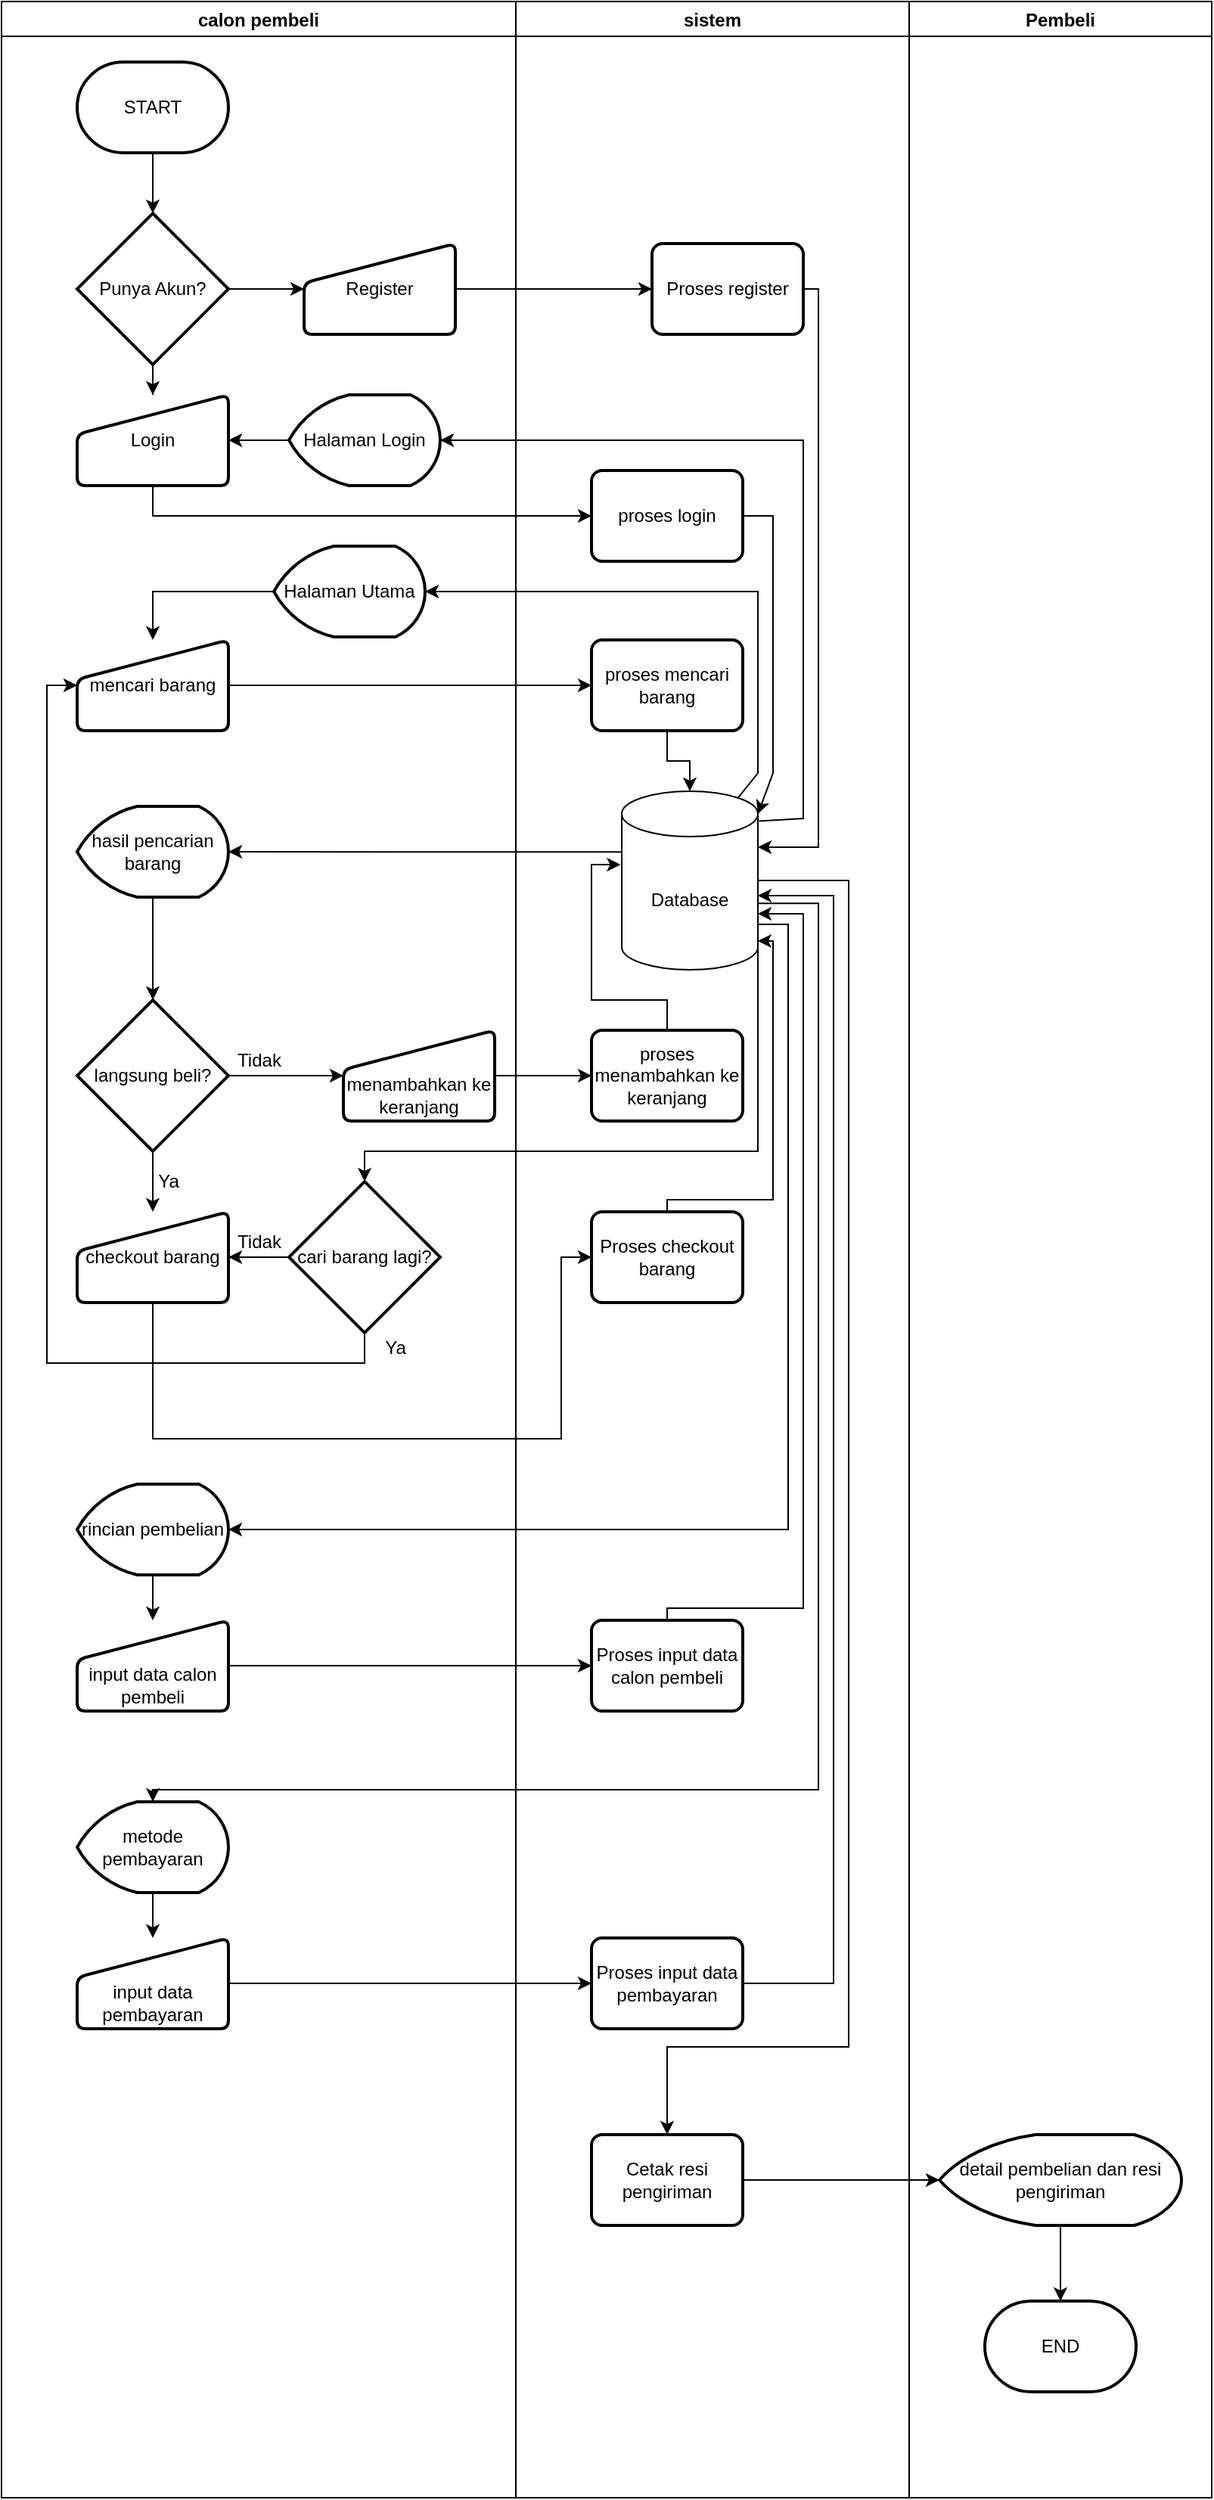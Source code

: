 <mxfile version="16.4.2" type="github" pages="4">
  <diagram id="jvKPNjdnnmKybwGssosP" name="Page-1">
    <mxGraphModel dx="962" dy="835" grid="1" gridSize="10" guides="1" tooltips="1" connect="1" arrows="1" fold="1" page="1" pageScale="1" pageWidth="827" pageHeight="1169" math="0" shadow="0">
      <root>
        <mxCell id="0" />
        <mxCell id="1" parent="0" />
        <mxCell id="XrI-w4eT_huVJNDsQDX--10" style="edgeStyle=orthogonalEdgeStyle;rounded=0;orthogonalLoop=1;jettySize=auto;html=1;entryX=0.5;entryY=0;entryDx=0;entryDy=0;entryPerimeter=0;" parent="1" source="E5_BOvUNd26cAFJuRAle-1" target="XrI-w4eT_huVJNDsQDX--3" edge="1">
          <mxGeometry relative="1" as="geometry" />
        </mxCell>
        <mxCell id="E5_BOvUNd26cAFJuRAle-1" value="START" style="strokeWidth=2;html=1;shape=mxgraph.flowchart.terminator;whiteSpace=wrap;" parent="1" vertex="1">
          <mxGeometry x="60" y="70" width="100" height="60" as="geometry" />
        </mxCell>
        <mxCell id="XrI-w4eT_huVJNDsQDX--5" style="edgeStyle=orthogonalEdgeStyle;rounded=0;orthogonalLoop=1;jettySize=auto;html=1;" parent="1" source="XrI-w4eT_huVJNDsQDX--3" target="XrI-w4eT_huVJNDsQDX--4" edge="1">
          <mxGeometry relative="1" as="geometry" />
        </mxCell>
        <mxCell id="XrI-w4eT_huVJNDsQDX--8" style="edgeStyle=orthogonalEdgeStyle;rounded=0;orthogonalLoop=1;jettySize=auto;html=1;entryX=0.5;entryY=0;entryDx=0;entryDy=0;" parent="1" source="XrI-w4eT_huVJNDsQDX--3" target="XrI-w4eT_huVJNDsQDX--1" edge="1">
          <mxGeometry relative="1" as="geometry" />
        </mxCell>
        <mxCell id="XrI-w4eT_huVJNDsQDX--3" value="Punya Akun?" style="strokeWidth=2;html=1;shape=mxgraph.flowchart.decision;whiteSpace=wrap;" parent="1" vertex="1">
          <mxGeometry x="60" y="170" width="100" height="100" as="geometry" />
        </mxCell>
        <mxCell id="BhUuD0YtI2EGLgwca7hd-4" style="edgeStyle=orthogonalEdgeStyle;rounded=0;orthogonalLoop=1;jettySize=auto;html=1;" edge="1" parent="1" source="XrI-w4eT_huVJNDsQDX--11" target="BhUuD0YtI2EGLgwca7hd-3">
          <mxGeometry relative="1" as="geometry" />
        </mxCell>
        <mxCell id="XrI-w4eT_huVJNDsQDX--11" value="mencari barang" style="html=1;strokeWidth=2;shape=manualInput;whiteSpace=wrap;rounded=1;size=26;arcSize=11;verticalAlign=middle;" parent="1" vertex="1">
          <mxGeometry x="60" y="452" width="100" height="60" as="geometry" />
        </mxCell>
        <mxCell id="BhUuD0YtI2EGLgwca7hd-11" value="sistem" style="swimlane;" vertex="1" parent="1">
          <mxGeometry x="350" y="30" width="260" height="1650" as="geometry" />
        </mxCell>
        <mxCell id="BhUuD0YtI2EGLgwca7hd-18" style="edgeStyle=orthogonalEdgeStyle;rounded=0;orthogonalLoop=1;jettySize=auto;html=1;" edge="1" parent="BhUuD0YtI2EGLgwca7hd-11" source="BhUuD0YtI2EGLgwca7hd-3" target="BhUuD0YtI2EGLgwca7hd-17">
          <mxGeometry relative="1" as="geometry" />
        </mxCell>
        <mxCell id="BhUuD0YtI2EGLgwca7hd-3" value="proses mencari barang" style="rounded=1;whiteSpace=wrap;html=1;absoluteArcSize=1;arcSize=14;strokeWidth=2;" vertex="1" parent="BhUuD0YtI2EGLgwca7hd-11">
          <mxGeometry x="50" y="422" width="100" height="60" as="geometry" />
        </mxCell>
        <mxCell id="BhUuD0YtI2EGLgwca7hd-55" style="edgeStyle=orthogonalEdgeStyle;rounded=0;orthogonalLoop=1;jettySize=auto;html=1;exitX=1;exitY=0.5;exitDx=0;exitDy=0;exitPerimeter=0;entryX=0.5;entryY=0;entryDx=0;entryDy=0;" edge="1" parent="BhUuD0YtI2EGLgwca7hd-11" source="BhUuD0YtI2EGLgwca7hd-17" target="BhUuD0YtI2EGLgwca7hd-54">
          <mxGeometry relative="1" as="geometry">
            <Array as="points">
              <mxPoint x="220" y="581" />
              <mxPoint x="220" y="1352" />
              <mxPoint x="100" y="1352" />
            </Array>
          </mxGeometry>
        </mxCell>
        <mxCell id="BhUuD0YtI2EGLgwca7hd-17" value="Database" style="shape=cylinder3;whiteSpace=wrap;html=1;boundedLbl=1;backgroundOutline=1;size=15;" vertex="1" parent="BhUuD0YtI2EGLgwca7hd-11">
          <mxGeometry x="70" y="522" width="90" height="118" as="geometry" />
        </mxCell>
        <mxCell id="BhUuD0YtI2EGLgwca7hd-23" style="edgeStyle=orthogonalEdgeStyle;rounded=0;orthogonalLoop=1;jettySize=auto;html=1;entryX=-0.009;entryY=0.411;entryDx=0;entryDy=0;entryPerimeter=0;" edge="1" parent="BhUuD0YtI2EGLgwca7hd-11" source="BhUuD0YtI2EGLgwca7hd-21" target="BhUuD0YtI2EGLgwca7hd-17">
          <mxGeometry relative="1" as="geometry" />
        </mxCell>
        <mxCell id="BhUuD0YtI2EGLgwca7hd-21" value="proses menambahkan ke keranjang" style="rounded=1;whiteSpace=wrap;html=1;absoluteArcSize=1;arcSize=14;strokeWidth=2;" vertex="1" parent="BhUuD0YtI2EGLgwca7hd-11">
          <mxGeometry x="50" y="680" width="100" height="60" as="geometry" />
        </mxCell>
        <mxCell id="BhUuD0YtI2EGLgwca7hd-37" style="edgeStyle=orthogonalEdgeStyle;rounded=0;orthogonalLoop=1;jettySize=auto;html=1;entryX=0.999;entryY=0.837;entryDx=0;entryDy=0;entryPerimeter=0;" edge="1" parent="BhUuD0YtI2EGLgwca7hd-11" source="BhUuD0YtI2EGLgwca7hd-34" target="BhUuD0YtI2EGLgwca7hd-17">
          <mxGeometry relative="1" as="geometry">
            <Array as="points">
              <mxPoint x="100" y="792" />
              <mxPoint x="170" y="792" />
              <mxPoint x="170" y="621" />
              <mxPoint x="160" y="621" />
            </Array>
          </mxGeometry>
        </mxCell>
        <mxCell id="BhUuD0YtI2EGLgwca7hd-34" value="Proses checkout barang" style="rounded=1;whiteSpace=wrap;html=1;absoluteArcSize=1;arcSize=14;strokeWidth=2;" vertex="1" parent="BhUuD0YtI2EGLgwca7hd-11">
          <mxGeometry x="50" y="800" width="100" height="60" as="geometry" />
        </mxCell>
        <mxCell id="BhUuD0YtI2EGLgwca7hd-44" style="edgeStyle=orthogonalEdgeStyle;rounded=0;orthogonalLoop=1;jettySize=auto;html=1;entryX=1;entryY=0;entryDx=0;entryDy=81;entryPerimeter=0;" edge="1" parent="BhUuD0YtI2EGLgwca7hd-11" source="BhUuD0YtI2EGLgwca7hd-42" target="BhUuD0YtI2EGLgwca7hd-17">
          <mxGeometry relative="1" as="geometry">
            <mxPoint x="129" y="562" as="targetPoint" />
            <Array as="points">
              <mxPoint x="100" y="1062" />
              <mxPoint x="190" y="1062" />
              <mxPoint x="190" y="603" />
            </Array>
          </mxGeometry>
        </mxCell>
        <mxCell id="BhUuD0YtI2EGLgwca7hd-42" value="Proses input data calon pembeli" style="rounded=1;whiteSpace=wrap;html=1;absoluteArcSize=1;arcSize=14;strokeWidth=2;" vertex="1" parent="BhUuD0YtI2EGLgwca7hd-11">
          <mxGeometry x="50" y="1070" width="100" height="60" as="geometry" />
        </mxCell>
        <mxCell id="BhUuD0YtI2EGLgwca7hd-50" value="Proses input data pembayaran" style="rounded=1;whiteSpace=wrap;html=1;absoluteArcSize=1;arcSize=14;strokeWidth=2;" vertex="1" parent="BhUuD0YtI2EGLgwca7hd-11">
          <mxGeometry x="50" y="1280" width="100" height="60" as="geometry" />
        </mxCell>
        <mxCell id="BhUuD0YtI2EGLgwca7hd-49" style="edgeStyle=orthogonalEdgeStyle;rounded=0;orthogonalLoop=1;jettySize=auto;html=1;entryX=0.999;entryY=0.586;entryDx=0;entryDy=0;entryPerimeter=0;exitX=1;exitY=0.5;exitDx=0;exitDy=0;" edge="1" parent="BhUuD0YtI2EGLgwca7hd-11" source="BhUuD0YtI2EGLgwca7hd-50" target="BhUuD0YtI2EGLgwca7hd-17">
          <mxGeometry relative="1" as="geometry">
            <mxPoint x="170" y="1282" as="sourcePoint" />
            <Array as="points">
              <mxPoint x="210" y="1310" />
              <mxPoint x="210" y="591" />
              <mxPoint x="160" y="591" />
            </Array>
          </mxGeometry>
        </mxCell>
        <mxCell id="BhUuD0YtI2EGLgwca7hd-54" value="Cetak resi pengiriman" style="rounded=1;whiteSpace=wrap;html=1;absoluteArcSize=1;arcSize=14;strokeWidth=2;" vertex="1" parent="BhUuD0YtI2EGLgwca7hd-11">
          <mxGeometry x="50" y="1410" width="100" height="60" as="geometry" />
        </mxCell>
        <mxCell id="i7LP0dslGp0sVzbHIQNl-8" style="edgeStyle=none;rounded=0;orthogonalLoop=1;jettySize=auto;html=1;entryX=1;entryY=0;entryDx=0;entryDy=37;entryPerimeter=0;fontSize=13;endArrow=classic;endFill=1;strokeWidth=1;" edge="1" parent="BhUuD0YtI2EGLgwca7hd-11" source="i7LP0dslGp0sVzbHIQNl-1" target="BhUuD0YtI2EGLgwca7hd-17">
          <mxGeometry relative="1" as="geometry">
            <Array as="points">
              <mxPoint x="200" y="190" />
              <mxPoint x="200" y="559" />
            </Array>
          </mxGeometry>
        </mxCell>
        <mxCell id="i7LP0dslGp0sVzbHIQNl-1" value="Proses register" style="rounded=1;whiteSpace=wrap;html=1;absoluteArcSize=1;arcSize=14;strokeWidth=2;" vertex="1" parent="BhUuD0YtI2EGLgwca7hd-11">
          <mxGeometry x="90" y="160" width="100" height="60" as="geometry" />
        </mxCell>
        <mxCell id="i7LP0dslGp0sVzbHIQNl-10" style="edgeStyle=none;rounded=0;orthogonalLoop=1;jettySize=auto;html=1;entryX=1;entryY=0;entryDx=0;entryDy=15;entryPerimeter=0;fontSize=13;endArrow=classic;endFill=1;strokeWidth=1;" edge="1" parent="BhUuD0YtI2EGLgwca7hd-11" source="i7LP0dslGp0sVzbHIQNl-3" target="BhUuD0YtI2EGLgwca7hd-17">
          <mxGeometry relative="1" as="geometry">
            <Array as="points">
              <mxPoint x="170" y="340" />
              <mxPoint x="170" y="510" />
            </Array>
          </mxGeometry>
        </mxCell>
        <mxCell id="i7LP0dslGp0sVzbHIQNl-3" value="proses login" style="rounded=1;whiteSpace=wrap;html=1;absoluteArcSize=1;arcSize=14;strokeWidth=2;" vertex="1" parent="BhUuD0YtI2EGLgwca7hd-11">
          <mxGeometry x="50" y="310" width="100" height="60" as="geometry" />
        </mxCell>
        <mxCell id="BhUuD0YtI2EGLgwca7hd-12" value="calon pembeli" style="swimlane;" vertex="1" parent="1">
          <mxGeometry x="10" y="30" width="340" height="1650" as="geometry" />
        </mxCell>
        <mxCell id="XrI-w4eT_huVJNDsQDX--1" value="&lt;div&gt;Login&lt;/div&gt;" style="html=1;strokeWidth=2;shape=manualInput;whiteSpace=wrap;rounded=1;size=26;arcSize=11;" parent="BhUuD0YtI2EGLgwca7hd-12" vertex="1">
          <mxGeometry x="50" y="260" width="100" height="60" as="geometry" />
        </mxCell>
        <mxCell id="XrI-w4eT_huVJNDsQDX--4" value="Register" style="html=1;strokeWidth=2;shape=manualInput;whiteSpace=wrap;rounded=1;size=26;arcSize=11;" parent="BhUuD0YtI2EGLgwca7hd-12" vertex="1">
          <mxGeometry x="200" y="160" width="100" height="60" as="geometry" />
        </mxCell>
        <mxCell id="BhUuD0YtI2EGLgwca7hd-1" value="hasil pencarian barang" style="strokeWidth=2;html=1;shape=mxgraph.flowchart.display;whiteSpace=wrap;" vertex="1" parent="BhUuD0YtI2EGLgwca7hd-12">
          <mxGeometry x="50" y="532" width="100" height="60" as="geometry" />
        </mxCell>
        <mxCell id="BhUuD0YtI2EGLgwca7hd-24" style="edgeStyle=orthogonalEdgeStyle;rounded=0;orthogonalLoop=1;jettySize=auto;html=1;" edge="1" parent="BhUuD0YtI2EGLgwca7hd-12" source="BhUuD0YtI2EGLgwca7hd-6" target="BhUuD0YtI2EGLgwca7hd-10">
          <mxGeometry relative="1" as="geometry" />
        </mxCell>
        <mxCell id="BhUuD0YtI2EGLgwca7hd-6" value="langsung beli?" style="strokeWidth=2;html=1;shape=mxgraph.flowchart.decision;whiteSpace=wrap;" vertex="1" parent="BhUuD0YtI2EGLgwca7hd-12">
          <mxGeometry x="50" y="660" width="100" height="100" as="geometry" />
        </mxCell>
        <mxCell id="BhUuD0YtI2EGLgwca7hd-9" style="edgeStyle=orthogonalEdgeStyle;rounded=0;orthogonalLoop=1;jettySize=auto;html=1;" edge="1" parent="BhUuD0YtI2EGLgwca7hd-12" source="BhUuD0YtI2EGLgwca7hd-1" target="BhUuD0YtI2EGLgwca7hd-6">
          <mxGeometry relative="1" as="geometry" />
        </mxCell>
        <mxCell id="BhUuD0YtI2EGLgwca7hd-7" value="menambahkan ke keranjang" style="html=1;strokeWidth=2;shape=manualInput;whiteSpace=wrap;rounded=1;size=26;arcSize=11;verticalAlign=bottom;" vertex="1" parent="BhUuD0YtI2EGLgwca7hd-12">
          <mxGeometry x="226" y="680" width="100" height="60" as="geometry" />
        </mxCell>
        <mxCell id="BhUuD0YtI2EGLgwca7hd-8" style="edgeStyle=orthogonalEdgeStyle;rounded=0;orthogonalLoop=1;jettySize=auto;html=1;" edge="1" parent="BhUuD0YtI2EGLgwca7hd-12" source="BhUuD0YtI2EGLgwca7hd-6" target="BhUuD0YtI2EGLgwca7hd-7">
          <mxGeometry relative="1" as="geometry" />
        </mxCell>
        <mxCell id="BhUuD0YtI2EGLgwca7hd-10" value="checkout barang" style="html=1;strokeWidth=2;shape=manualInput;whiteSpace=wrap;rounded=1;size=26;arcSize=11;verticalAlign=middle;" vertex="1" parent="BhUuD0YtI2EGLgwca7hd-12">
          <mxGeometry x="50" y="800" width="100" height="60" as="geometry" />
        </mxCell>
        <mxCell id="BhUuD0YtI2EGLgwca7hd-29" style="edgeStyle=orthogonalEdgeStyle;rounded=0;orthogonalLoop=1;jettySize=auto;html=1;" edge="1" parent="BhUuD0YtI2EGLgwca7hd-12" source="BhUuD0YtI2EGLgwca7hd-26" target="BhUuD0YtI2EGLgwca7hd-10">
          <mxGeometry relative="1" as="geometry" />
        </mxCell>
        <mxCell id="BhUuD0YtI2EGLgwca7hd-26" value="cari barang lagi?" style="strokeWidth=2;html=1;shape=mxgraph.flowchart.decision;whiteSpace=wrap;" vertex="1" parent="BhUuD0YtI2EGLgwca7hd-12">
          <mxGeometry x="190" y="780" width="100" height="100" as="geometry" />
        </mxCell>
        <mxCell id="BhUuD0YtI2EGLgwca7hd-31" value="Tidak" style="text;html=1;align=center;verticalAlign=middle;resizable=0;points=[];autosize=1;strokeColor=none;fillColor=none;" vertex="1" parent="BhUuD0YtI2EGLgwca7hd-12">
          <mxGeometry x="150" y="810" width="40" height="20" as="geometry" />
        </mxCell>
        <mxCell id="BhUuD0YtI2EGLgwca7hd-41" style="edgeStyle=orthogonalEdgeStyle;rounded=0;orthogonalLoop=1;jettySize=auto;html=1;" edge="1" parent="BhUuD0YtI2EGLgwca7hd-12" source="BhUuD0YtI2EGLgwca7hd-38" target="BhUuD0YtI2EGLgwca7hd-40">
          <mxGeometry relative="1" as="geometry" />
        </mxCell>
        <mxCell id="BhUuD0YtI2EGLgwca7hd-38" value="rincian pembelian" style="strokeWidth=2;html=1;shape=mxgraph.flowchart.display;whiteSpace=wrap;" vertex="1" parent="BhUuD0YtI2EGLgwca7hd-12">
          <mxGeometry x="50" y="980" width="100" height="60" as="geometry" />
        </mxCell>
        <mxCell id="BhUuD0YtI2EGLgwca7hd-40" value="input data calon pembeli" style="html=1;strokeWidth=2;shape=manualInput;whiteSpace=wrap;rounded=1;size=26;arcSize=11;verticalAlign=bottom;" vertex="1" parent="BhUuD0YtI2EGLgwca7hd-12">
          <mxGeometry x="50" y="1070" width="100" height="60" as="geometry" />
        </mxCell>
        <mxCell id="BhUuD0YtI2EGLgwca7hd-48" style="edgeStyle=orthogonalEdgeStyle;rounded=0;orthogonalLoop=1;jettySize=auto;html=1;" edge="1" parent="BhUuD0YtI2EGLgwca7hd-12" source="BhUuD0YtI2EGLgwca7hd-45" target="BhUuD0YtI2EGLgwca7hd-47">
          <mxGeometry relative="1" as="geometry" />
        </mxCell>
        <mxCell id="BhUuD0YtI2EGLgwca7hd-45" value="metode pembayaran" style="strokeWidth=2;html=1;shape=mxgraph.flowchart.display;whiteSpace=wrap;" vertex="1" parent="BhUuD0YtI2EGLgwca7hd-12">
          <mxGeometry x="50" y="1190" width="100" height="60" as="geometry" />
        </mxCell>
        <mxCell id="BhUuD0YtI2EGLgwca7hd-47" value="input data pembayaran" style="html=1;strokeWidth=2;shape=manualInput;whiteSpace=wrap;rounded=1;size=26;arcSize=11;verticalAlign=bottom;" vertex="1" parent="BhUuD0YtI2EGLgwca7hd-12">
          <mxGeometry x="50" y="1280" width="100" height="60" as="geometry" />
        </mxCell>
        <mxCell id="BhUuD0YtI2EGLgwca7hd-61" value="Tidak" style="text;html=1;align=center;verticalAlign=middle;resizable=0;points=[];autosize=1;strokeColor=none;fillColor=none;" vertex="1" parent="BhUuD0YtI2EGLgwca7hd-12">
          <mxGeometry x="150" y="690" width="40" height="20" as="geometry" />
        </mxCell>
        <mxCell id="i7LP0dslGp0sVzbHIQNl-6" style="edgeStyle=none;rounded=0;orthogonalLoop=1;jettySize=auto;html=1;entryX=1;entryY=0.5;entryDx=0;entryDy=0;fontSize=13;endArrow=classic;endFill=1;strokeWidth=1;exitX=0;exitY=0.5;exitDx=0;exitDy=0;exitPerimeter=0;" edge="1" parent="BhUuD0YtI2EGLgwca7hd-12" source="i7LP0dslGp0sVzbHIQNl-5" target="XrI-w4eT_huVJNDsQDX--1">
          <mxGeometry relative="1" as="geometry" />
        </mxCell>
        <mxCell id="i7LP0dslGp0sVzbHIQNl-5" value="Halaman Login" style="strokeWidth=2;html=1;shape=mxgraph.flowchart.display;whiteSpace=wrap;" vertex="1" parent="BhUuD0YtI2EGLgwca7hd-12">
          <mxGeometry x="190" y="260" width="100" height="60" as="geometry" />
        </mxCell>
        <mxCell id="i7LP0dslGp0sVzbHIQNl-9" value="Halaman Utama" style="strokeWidth=2;html=1;shape=mxgraph.flowchart.display;whiteSpace=wrap;" vertex="1" parent="BhUuD0YtI2EGLgwca7hd-12">
          <mxGeometry x="180" y="360" width="100" height="60" as="geometry" />
        </mxCell>
        <mxCell id="BhUuD0YtI2EGLgwca7hd-13" value="Pembeli" style="swimlane;" vertex="1" parent="1">
          <mxGeometry x="610" y="30" width="200" height="1650" as="geometry" />
        </mxCell>
        <mxCell id="BhUuD0YtI2EGLgwca7hd-58" style="edgeStyle=orthogonalEdgeStyle;rounded=0;orthogonalLoop=1;jettySize=auto;html=1;" edge="1" parent="BhUuD0YtI2EGLgwca7hd-13" source="BhUuD0YtI2EGLgwca7hd-56" target="BhUuD0YtI2EGLgwca7hd-57">
          <mxGeometry relative="1" as="geometry" />
        </mxCell>
        <mxCell id="BhUuD0YtI2EGLgwca7hd-56" value="detail pembelian dan resi pengiriman" style="strokeWidth=2;html=1;shape=mxgraph.flowchart.display;whiteSpace=wrap;" vertex="1" parent="BhUuD0YtI2EGLgwca7hd-13">
          <mxGeometry x="20" y="1410" width="160" height="60" as="geometry" />
        </mxCell>
        <mxCell id="BhUuD0YtI2EGLgwca7hd-57" value="END" style="strokeWidth=2;html=1;shape=mxgraph.flowchart.terminator;whiteSpace=wrap;" vertex="1" parent="BhUuD0YtI2EGLgwca7hd-13">
          <mxGeometry x="50" y="1520" width="100" height="60" as="geometry" />
        </mxCell>
        <mxCell id="BhUuD0YtI2EGLgwca7hd-19" style="edgeStyle=orthogonalEdgeStyle;rounded=0;orthogonalLoop=1;jettySize=auto;html=1;exitX=0.003;exitY=0.34;exitDx=0;exitDy=0;exitPerimeter=0;" edge="1" parent="1" source="BhUuD0YtI2EGLgwca7hd-17" target="BhUuD0YtI2EGLgwca7hd-1">
          <mxGeometry relative="1" as="geometry">
            <Array as="points" />
          </mxGeometry>
        </mxCell>
        <mxCell id="BhUuD0YtI2EGLgwca7hd-22" style="edgeStyle=orthogonalEdgeStyle;rounded=0;orthogonalLoop=1;jettySize=auto;html=1;" edge="1" parent="1" source="BhUuD0YtI2EGLgwca7hd-7" target="BhUuD0YtI2EGLgwca7hd-21">
          <mxGeometry relative="1" as="geometry" />
        </mxCell>
        <mxCell id="BhUuD0YtI2EGLgwca7hd-25" style="edgeStyle=orthogonalEdgeStyle;rounded=0;orthogonalLoop=1;jettySize=auto;html=1;entryX=0.5;entryY=0;entryDx=0;entryDy=0;entryPerimeter=0;" edge="1" parent="1" target="BhUuD0YtI2EGLgwca7hd-26">
          <mxGeometry relative="1" as="geometry">
            <mxPoint x="510" y="650" as="sourcePoint" />
            <mxPoint x="300" y="822" as="targetPoint" />
            <Array as="points">
              <mxPoint x="510" y="790" />
              <mxPoint x="250" y="790" />
            </Array>
          </mxGeometry>
        </mxCell>
        <mxCell id="BhUuD0YtI2EGLgwca7hd-27" style="edgeStyle=orthogonalEdgeStyle;rounded=0;orthogonalLoop=1;jettySize=auto;html=1;entryX=0;entryY=0.5;entryDx=0;entryDy=0;" edge="1" parent="1" source="BhUuD0YtI2EGLgwca7hd-26" target="XrI-w4eT_huVJNDsQDX--11">
          <mxGeometry relative="1" as="geometry">
            <mxPoint x="90" y="242.0" as="targetPoint" />
            <Array as="points">
              <mxPoint x="250" y="930" />
              <mxPoint x="40" y="930" />
              <mxPoint x="40" y="482" />
            </Array>
          </mxGeometry>
        </mxCell>
        <mxCell id="BhUuD0YtI2EGLgwca7hd-30" value="Ya" style="text;html=1;align=center;verticalAlign=middle;resizable=0;points=[];autosize=1;strokeColor=none;fillColor=none;" vertex="1" parent="1">
          <mxGeometry x="255" y="910" width="30" height="20" as="geometry" />
        </mxCell>
        <mxCell id="BhUuD0YtI2EGLgwca7hd-33" style="edgeStyle=orthogonalEdgeStyle;rounded=0;orthogonalLoop=1;jettySize=auto;html=1;entryX=0;entryY=0.5;entryDx=0;entryDy=0;" edge="1" parent="1" source="BhUuD0YtI2EGLgwca7hd-10" target="BhUuD0YtI2EGLgwca7hd-34">
          <mxGeometry relative="1" as="geometry">
            <mxPoint x="110" y="1020" as="targetPoint" />
            <Array as="points">
              <mxPoint x="110" y="980" />
              <mxPoint x="380" y="980" />
              <mxPoint x="380" y="860" />
            </Array>
          </mxGeometry>
        </mxCell>
        <mxCell id="BhUuD0YtI2EGLgwca7hd-39" style="edgeStyle=orthogonalEdgeStyle;rounded=0;orthogonalLoop=1;jettySize=auto;html=1;entryX=1;entryY=0.5;entryDx=0;entryDy=0;entryPerimeter=0;" edge="1" parent="1" target="BhUuD0YtI2EGLgwca7hd-38">
          <mxGeometry relative="1" as="geometry">
            <mxPoint x="510" y="640" as="sourcePoint" />
            <Array as="points">
              <mxPoint x="530" y="640" />
              <mxPoint x="530" y="1040" />
            </Array>
          </mxGeometry>
        </mxCell>
        <mxCell id="BhUuD0YtI2EGLgwca7hd-43" style="edgeStyle=orthogonalEdgeStyle;rounded=0;orthogonalLoop=1;jettySize=auto;html=1;" edge="1" parent="1" source="BhUuD0YtI2EGLgwca7hd-40" target="BhUuD0YtI2EGLgwca7hd-42">
          <mxGeometry relative="1" as="geometry" />
        </mxCell>
        <mxCell id="BhUuD0YtI2EGLgwca7hd-46" style="edgeStyle=orthogonalEdgeStyle;rounded=0;orthogonalLoop=1;jettySize=auto;html=1;exitX=0.999;exitY=0.628;exitDx=0;exitDy=0;exitPerimeter=0;" edge="1" parent="1" source="BhUuD0YtI2EGLgwca7hd-17" target="BhUuD0YtI2EGLgwca7hd-45">
          <mxGeometry relative="1" as="geometry">
            <Array as="points">
              <mxPoint x="550" y="626" />
              <mxPoint x="550" y="1212" />
              <mxPoint x="110" y="1212" />
            </Array>
          </mxGeometry>
        </mxCell>
        <mxCell id="BhUuD0YtI2EGLgwca7hd-52" style="edgeStyle=orthogonalEdgeStyle;rounded=0;orthogonalLoop=1;jettySize=auto;html=1;" edge="1" parent="1" source="BhUuD0YtI2EGLgwca7hd-47" target="BhUuD0YtI2EGLgwca7hd-50">
          <mxGeometry relative="1" as="geometry" />
        </mxCell>
        <mxCell id="BhUuD0YtI2EGLgwca7hd-59" style="edgeStyle=orthogonalEdgeStyle;rounded=0;orthogonalLoop=1;jettySize=auto;html=1;" edge="1" parent="1" source="BhUuD0YtI2EGLgwca7hd-54" target="BhUuD0YtI2EGLgwca7hd-56">
          <mxGeometry relative="1" as="geometry" />
        </mxCell>
        <mxCell id="BhUuD0YtI2EGLgwca7hd-60" value="Ya" style="text;html=1;align=center;verticalAlign=middle;resizable=0;points=[];autosize=1;strokeColor=none;fillColor=none;" vertex="1" parent="1">
          <mxGeometry x="105" y="800" width="30" height="20" as="geometry" />
        </mxCell>
        <mxCell id="i7LP0dslGp0sVzbHIQNl-2" style="edgeStyle=none;rounded=0;orthogonalLoop=1;jettySize=auto;html=1;fontSize=13;endArrow=classic;endFill=1;strokeWidth=1;" edge="1" parent="1" source="XrI-w4eT_huVJNDsQDX--4" target="i7LP0dslGp0sVzbHIQNl-1">
          <mxGeometry relative="1" as="geometry" />
        </mxCell>
        <mxCell id="i7LP0dslGp0sVzbHIQNl-4" style="edgeStyle=none;rounded=0;orthogonalLoop=1;jettySize=auto;html=1;entryX=0;entryY=0.5;entryDx=0;entryDy=0;fontSize=13;endArrow=classic;endFill=1;strokeWidth=1;" edge="1" parent="1" source="XrI-w4eT_huVJNDsQDX--1" target="i7LP0dslGp0sVzbHIQNl-3">
          <mxGeometry relative="1" as="geometry">
            <Array as="points">
              <mxPoint x="110" y="370" />
              <mxPoint x="330" y="370" />
            </Array>
          </mxGeometry>
        </mxCell>
        <mxCell id="i7LP0dslGp0sVzbHIQNl-7" style="edgeStyle=none;rounded=0;orthogonalLoop=1;jettySize=auto;html=1;entryX=1;entryY=0.5;entryDx=0;entryDy=0;entryPerimeter=0;fontSize=13;endArrow=classic;endFill=1;strokeWidth=1;exitX=1.008;exitY=0.167;exitDx=0;exitDy=0;exitPerimeter=0;" edge="1" parent="1" source="BhUuD0YtI2EGLgwca7hd-17" target="i7LP0dslGp0sVzbHIQNl-5">
          <mxGeometry relative="1" as="geometry">
            <Array as="points">
              <mxPoint x="540" y="570" />
              <mxPoint x="540" y="320" />
            </Array>
          </mxGeometry>
        </mxCell>
        <mxCell id="i7LP0dslGp0sVzbHIQNl-11" style="edgeStyle=none;rounded=0;orthogonalLoop=1;jettySize=auto;html=1;entryX=1;entryY=0.5;entryDx=0;entryDy=0;entryPerimeter=0;fontSize=13;endArrow=classic;endFill=1;strokeWidth=1;exitX=0.855;exitY=0;exitDx=0;exitDy=4.35;exitPerimeter=0;" edge="1" parent="1" source="BhUuD0YtI2EGLgwca7hd-17" target="i7LP0dslGp0sVzbHIQNl-9">
          <mxGeometry relative="1" as="geometry">
            <mxPoint x="500" y="550" as="sourcePoint" />
            <Array as="points">
              <mxPoint x="510" y="540" />
              <mxPoint x="510" y="420" />
            </Array>
          </mxGeometry>
        </mxCell>
        <mxCell id="i7LP0dslGp0sVzbHIQNl-12" style="edgeStyle=none;rounded=0;orthogonalLoop=1;jettySize=auto;html=1;fontSize=13;endArrow=classic;endFill=1;strokeWidth=1;exitX=0.014;exitY=0.5;exitDx=0;exitDy=0;exitPerimeter=0;" edge="1" parent="1" source="i7LP0dslGp0sVzbHIQNl-9" target="XrI-w4eT_huVJNDsQDX--11">
          <mxGeometry relative="1" as="geometry">
            <mxPoint x="100" y="460" as="targetPoint" />
            <mxPoint x="190" y="430" as="sourcePoint" />
            <Array as="points">
              <mxPoint x="110" y="420" />
            </Array>
          </mxGeometry>
        </mxCell>
      </root>
    </mxGraphModel>
  </diagram>
  <diagram id="pXUpf4Mss1jOVb1dHpjh" name="Page-2">
    <mxGraphModel grid="1" gridSize="10" guides="1" tooltips="1" connect="1" arrows="1" page="1" fold="1" pageScale="1" pageWidth="827" pageHeight="1169" math="0" shadow="0">
      <root>
        <mxCell id="wTLGTZsy0lD8wvmcB5D7-0" />
        <mxCell id="wTLGTZsy0lD8wvmcB5D7-1" parent="wTLGTZsy0lD8wvmcB5D7-0" />
        <mxCell id="a8mAN6HkkDCHwP6zJwZw-11" style="rounded=0;orthogonalLoop=1;jettySize=auto;html=1;entryX=1;entryY=0.5;entryDx=0;entryDy=0;endArrow=none;endFill=0;" parent="wTLGTZsy0lD8wvmcB5D7-1" source="a8mAN6HkkDCHwP6zJwZw-3" target="a8mAN6HkkDCHwP6zJwZw-10" edge="1">
          <mxGeometry relative="1" as="geometry">
            <mxPoint x="560" y="500" as="targetPoint" />
          </mxGeometry>
        </mxCell>
        <mxCell id="a8mAN6HkkDCHwP6zJwZw-15" style="edgeStyle=none;rounded=0;orthogonalLoop=1;jettySize=auto;html=1;endArrow=none;endFill=0;" parent="wTLGTZsy0lD8wvmcB5D7-1" source="a8mAN6HkkDCHwP6zJwZw-3" target="a8mAN6HkkDCHwP6zJwZw-13" edge="1">
          <mxGeometry relative="1" as="geometry" />
        </mxCell>
        <mxCell id="a8mAN6HkkDCHwP6zJwZw-26" style="edgeStyle=none;rounded=0;orthogonalLoop=1;jettySize=auto;html=1;endArrow=none;endFill=0;" parent="wTLGTZsy0lD8wvmcB5D7-1" source="a8mAN6HkkDCHwP6zJwZw-3" target="a8mAN6HkkDCHwP6zJwZw-16" edge="1">
          <mxGeometry relative="1" as="geometry" />
        </mxCell>
        <mxCell id="a8mAN6HkkDCHwP6zJwZw-28" style="edgeStyle=none;rounded=0;orthogonalLoop=1;jettySize=auto;html=1;endArrow=none;endFill=0;" parent="wTLGTZsy0lD8wvmcB5D7-1" source="a8mAN6HkkDCHwP6zJwZw-3" target="a8mAN6HkkDCHwP6zJwZw-17" edge="1">
          <mxGeometry relative="1" as="geometry" />
        </mxCell>
        <mxCell id="a8mAN6HkkDCHwP6zJwZw-29" style="edgeStyle=none;rounded=0;orthogonalLoop=1;jettySize=auto;html=1;endArrow=none;endFill=0;" parent="wTLGTZsy0lD8wvmcB5D7-1" source="a8mAN6HkkDCHwP6zJwZw-3" target="a8mAN6HkkDCHwP6zJwZw-18" edge="1">
          <mxGeometry relative="1" as="geometry" />
        </mxCell>
        <mxCell id="a8mAN6HkkDCHwP6zJwZw-3" value="&lt;div&gt;Buyer&lt;/div&gt;" style="shape=umlActor;verticalLabelPosition=bottom;verticalAlign=top;html=1;outlineConnect=0;" parent="wTLGTZsy0lD8wvmcB5D7-1" vertex="1">
          <mxGeometry x="600" y="520" width="30" height="60" as="geometry" />
        </mxCell>
        <mxCell id="a8mAN6HkkDCHwP6zJwZw-4" value="ebay usecase diagram&#xa;" style="swimlane;startSize=0;" parent="wTLGTZsy0lD8wvmcB5D7-1" vertex="1">
          <mxGeometry x="170" y="350" width="380" height="400" as="geometry" />
        </mxCell>
        <mxCell id="a8mAN6HkkDCHwP6zJwZw-10" value="buy item" style="ellipse;whiteSpace=wrap;html=1;" parent="a8mAN6HkkDCHwP6zJwZw-4" vertex="1">
          <mxGeometry x="150" y="63.5" width="80" height="40" as="geometry" />
        </mxCell>
        <mxCell id="a8mAN6HkkDCHwP6zJwZw-13" value="leave feedback" style="ellipse;whiteSpace=wrap;html=1;" parent="a8mAN6HkkDCHwP6zJwZw-4" vertex="1">
          <mxGeometry x="150" y="133.5" width="80" height="40" as="geometry" />
        </mxCell>
        <mxCell id="a8mAN6HkkDCHwP6zJwZw-16" value="write review" style="ellipse;whiteSpace=wrap;html=1;" parent="a8mAN6HkkDCHwP6zJwZw-4" vertex="1">
          <mxGeometry x="150" y="196.5" width="80" height="40" as="geometry" />
        </mxCell>
        <mxCell id="a8mAN6HkkDCHwP6zJwZw-17" value="rate review" style="ellipse;whiteSpace=wrap;html=1;" parent="a8mAN6HkkDCHwP6zJwZw-4" vertex="1">
          <mxGeometry x="150" y="246.5" width="80" height="40" as="geometry" />
        </mxCell>
        <mxCell id="a8mAN6HkkDCHwP6zJwZw-18" value="report review" style="ellipse;whiteSpace=wrap;html=1;" parent="a8mAN6HkkDCHwP6zJwZw-4" vertex="1">
          <mxGeometry x="150" y="296.5" width="80" height="40" as="geometry" />
        </mxCell>
      </root>
    </mxGraphModel>
  </diagram>
  <diagram id="yghhI6yFopHG-gJP4d3H" name="Page-3">
    <mxGraphModel dx="3357" dy="1231" grid="1" gridSize="10" guides="1" tooltips="1" connect="1" arrows="1" fold="1" page="1" pageScale="1" pageWidth="1169" pageHeight="827" math="0" shadow="0">
      <root>
        <mxCell id="BJwraiGA9CT58oNu3YFa-0" />
        <mxCell id="BJwraiGA9CT58oNu3YFa-1" parent="BJwraiGA9CT58oNu3YFa-0" />
        <mxCell id="p0w-5ZWWtqeeRlv2IlTl-8" style="edgeStyle=orthogonalEdgeStyle;rounded=0;orthogonalLoop=1;jettySize=auto;html=1;entryX=0.5;entryY=0;entryDx=0;entryDy=0;fontSize=15;endArrow=classic;endFill=1;" edge="1" parent="BJwraiGA9CT58oNu3YFa-1" source="p0w-5ZWWtqeeRlv2IlTl-0" target="p0w-5ZWWtqeeRlv2IlTl-11">
          <mxGeometry relative="1" as="geometry">
            <mxPoint x="150" y="240" as="targetPoint" />
            <Array as="points">
              <mxPoint x="1040" y="200" />
              <mxPoint x="220" y="200" />
            </Array>
          </mxGeometry>
        </mxCell>
        <mxCell id="p0w-5ZWWtqeeRlv2IlTl-9" style="edgeStyle=orthogonalEdgeStyle;rounded=0;orthogonalLoop=1;jettySize=auto;html=1;fontSize=15;endArrow=classic;endFill=1;entryX=0.5;entryY=0;entryDx=0;entryDy=0;" edge="1" parent="BJwraiGA9CT58oNu3YFa-1" source="p0w-5ZWWtqeeRlv2IlTl-0" target="p0w-5ZWWtqeeRlv2IlTl-12">
          <mxGeometry relative="1" as="geometry">
            <mxPoint x="584.053" y="240" as="targetPoint" />
            <Array as="points">
              <mxPoint x="1040" y="200" />
              <mxPoint x="630" y="200" />
            </Array>
          </mxGeometry>
        </mxCell>
        <mxCell id="p0w-5ZWWtqeeRlv2IlTl-10" style="edgeStyle=orthogonalEdgeStyle;rounded=0;orthogonalLoop=1;jettySize=auto;html=1;fontSize=15;endArrow=classic;endFill=1;" edge="1" parent="BJwraiGA9CT58oNu3YFa-1" source="p0w-5ZWWtqeeRlv2IlTl-0">
          <mxGeometry relative="1" as="geometry">
            <mxPoint x="1040.053" y="240" as="targetPoint" />
            <Array as="points">
              <mxPoint x="1040" y="190" />
              <mxPoint x="1040" y="190" />
            </Array>
          </mxGeometry>
        </mxCell>
        <mxCell id="p0w-5ZWWtqeeRlv2IlTl-17" style="edgeStyle=orthogonalEdgeStyle;rounded=0;orthogonalLoop=1;jettySize=auto;html=1;entryX=0.5;entryY=0;entryDx=0;entryDy=0;fontSize=15;endArrow=classic;endFill=1;" edge="1" parent="BJwraiGA9CT58oNu3YFa-1" source="p0w-5ZWWtqeeRlv2IlTl-0" target="p0w-5ZWWtqeeRlv2IlTl-14">
          <mxGeometry relative="1" as="geometry">
            <Array as="points">
              <mxPoint x="1040" y="200" />
              <mxPoint x="1450" y="200" />
            </Array>
          </mxGeometry>
        </mxCell>
        <mxCell id="p0w-5ZWWtqeeRlv2IlTl-18" style="edgeStyle=orthogonalEdgeStyle;rounded=0;orthogonalLoop=1;jettySize=auto;html=1;entryX=0.5;entryY=0;entryDx=0;entryDy=0;fontSize=15;endArrow=classic;endFill=1;" edge="1" parent="BJwraiGA9CT58oNu3YFa-1" source="p0w-5ZWWtqeeRlv2IlTl-0" target="p0w-5ZWWtqeeRlv2IlTl-15">
          <mxGeometry relative="1" as="geometry">
            <Array as="points">
              <mxPoint x="1040" y="200" />
              <mxPoint x="1860" y="200" />
            </Array>
          </mxGeometry>
        </mxCell>
        <mxCell id="p0w-5ZWWtqeeRlv2IlTl-0" value="" style="swimlane;startSize=0;" vertex="1" parent="BJwraiGA9CT58oNu3YFa-1">
          <mxGeometry x="940" y="90" width="200" height="80" as="geometry" />
        </mxCell>
        <mxCell id="p0w-5ZWWtqeeRlv2IlTl-1" value="Pembelian Barang ebay" style="text;html=1;align=center;verticalAlign=middle;resizable=0;points=[];autosize=1;strokeColor=none;fillColor=none;fontSize=15;" vertex="1" parent="p0w-5ZWWtqeeRlv2IlTl-0">
          <mxGeometry x="10" y="30" width="180" height="20" as="geometry" />
        </mxCell>
        <mxCell id="p0w-5ZWWtqeeRlv2IlTl-57" style="edgeStyle=orthogonalEdgeStyle;rounded=0;orthogonalLoop=1;jettySize=auto;html=1;entryX=0.5;entryY=0;entryDx=0;entryDy=0;fontSize=21;endArrow=classic;endFill=1;strokeWidth=1;" edge="1" parent="BJwraiGA9CT58oNu3YFa-1" source="p0w-5ZWWtqeeRlv2IlTl-11" target="p0w-5ZWWtqeeRlv2IlTl-26">
          <mxGeometry relative="1" as="geometry">
            <Array as="points">
              <mxPoint x="220" y="380" />
              <mxPoint x="-20" y="380" />
            </Array>
          </mxGeometry>
        </mxCell>
        <mxCell id="p0w-5ZWWtqeeRlv2IlTl-59" style="edgeStyle=orthogonalEdgeStyle;rounded=0;orthogonalLoop=1;jettySize=auto;html=1;entryX=0.5;entryY=0;entryDx=0;entryDy=0;fontSize=21;endArrow=classic;endFill=1;strokeWidth=1;" edge="1" parent="BJwraiGA9CT58oNu3YFa-1" source="p0w-5ZWWtqeeRlv2IlTl-11" target="p0w-5ZWWtqeeRlv2IlTl-24">
          <mxGeometry relative="1" as="geometry" />
        </mxCell>
        <mxCell id="p0w-5ZWWtqeeRlv2IlTl-60" style="edgeStyle=orthogonalEdgeStyle;rounded=0;orthogonalLoop=1;jettySize=auto;html=1;entryX=0.5;entryY=0;entryDx=0;entryDy=0;fontSize=21;endArrow=classic;endFill=1;strokeWidth=1;" edge="1" parent="BJwraiGA9CT58oNu3YFa-1" source="p0w-5ZWWtqeeRlv2IlTl-11" target="p0w-5ZWWtqeeRlv2IlTl-28">
          <mxGeometry relative="1" as="geometry">
            <Array as="points">
              <mxPoint x="220" y="380" />
              <mxPoint x="460" y="380" />
            </Array>
          </mxGeometry>
        </mxCell>
        <mxCell id="p0w-5ZWWtqeeRlv2IlTl-11" value="1" style="swimlane;rounded=0;shadow=0;glass=0;sketch=0;fontSize=15;gradientColor=none;startSize=23;" vertex="1" parent="BJwraiGA9CT58oNu3YFa-1">
          <mxGeometry x="120" y="240" width="200" height="120" as="geometry" />
        </mxCell>
        <mxCell id="p0w-5ZWWtqeeRlv2IlTl-19" value="Cari Barang" style="text;html=1;align=center;verticalAlign=middle;resizable=0;points=[];autosize=1;strokeColor=none;fillColor=none;fontSize=21;" vertex="1" parent="p0w-5ZWWtqeeRlv2IlTl-11">
          <mxGeometry x="35" y="45" width="130" height="30" as="geometry" />
        </mxCell>
        <mxCell id="p0w-5ZWWtqeeRlv2IlTl-61" style="edgeStyle=orthogonalEdgeStyle;rounded=0;orthogonalLoop=1;jettySize=auto;html=1;entryX=0.5;entryY=0;entryDx=0;entryDy=0;fontSize=21;endArrow=classic;endFill=1;strokeWidth=1;" edge="1" parent="BJwraiGA9CT58oNu3YFa-1" source="p0w-5ZWWtqeeRlv2IlTl-12" target="p0w-5ZWWtqeeRlv2IlTl-38">
          <mxGeometry relative="1" as="geometry">
            <Array as="points">
              <mxPoint x="630" y="560" />
              <mxPoint x="390" y="560" />
            </Array>
          </mxGeometry>
        </mxCell>
        <mxCell id="p0w-5ZWWtqeeRlv2IlTl-62" style="edgeStyle=orthogonalEdgeStyle;rounded=0;orthogonalLoop=1;jettySize=auto;html=1;entryX=0.5;entryY=0;entryDx=0;entryDy=0;fontSize=21;endArrow=classic;endFill=1;strokeWidth=1;" edge="1" parent="BJwraiGA9CT58oNu3YFa-1" source="p0w-5ZWWtqeeRlv2IlTl-12" target="p0w-5ZWWtqeeRlv2IlTl-36">
          <mxGeometry relative="1" as="geometry" />
        </mxCell>
        <mxCell id="p0w-5ZWWtqeeRlv2IlTl-63" style="edgeStyle=orthogonalEdgeStyle;rounded=0;orthogonalLoop=1;jettySize=auto;html=1;fontSize=21;endArrow=classic;endFill=1;strokeWidth=1;" edge="1" parent="BJwraiGA9CT58oNu3YFa-1" source="p0w-5ZWWtqeeRlv2IlTl-12">
          <mxGeometry relative="1" as="geometry">
            <mxPoint x="870" y="600" as="targetPoint" />
            <Array as="points">
              <mxPoint x="630" y="560" />
              <mxPoint x="870" y="560" />
            </Array>
          </mxGeometry>
        </mxCell>
        <mxCell id="p0w-5ZWWtqeeRlv2IlTl-12" value="2" style="swimlane;rounded=0;shadow=0;glass=0;sketch=0;fontSize=15;gradientColor=none;" vertex="1" parent="BJwraiGA9CT58oNu3YFa-1">
          <mxGeometry x="530" y="240" width="200" height="120" as="geometry" />
        </mxCell>
        <mxCell id="p0w-5ZWWtqeeRlv2IlTl-20" value="Pilih Barang" style="text;html=1;align=center;verticalAlign=middle;resizable=0;points=[];autosize=1;strokeColor=none;fillColor=none;fontSize=21;" vertex="1" parent="p0w-5ZWWtqeeRlv2IlTl-12">
          <mxGeometry x="35" y="45" width="130" height="30" as="geometry" />
        </mxCell>
        <mxCell id="p0w-5ZWWtqeeRlv2IlTl-64" style="edgeStyle=orthogonalEdgeStyle;rounded=0;orthogonalLoop=1;jettySize=auto;html=1;entryX=0.5;entryY=0;entryDx=0;entryDy=0;fontSize=21;endArrow=classic;endFill=1;strokeWidth=1;" edge="1" parent="BJwraiGA9CT58oNu3YFa-1" source="p0w-5ZWWtqeeRlv2IlTl-13" target="p0w-5ZWWtqeeRlv2IlTl-32">
          <mxGeometry relative="1" as="geometry">
            <Array as="points">
              <mxPoint x="1040" y="380" />
              <mxPoint x="800" y="380" />
            </Array>
          </mxGeometry>
        </mxCell>
        <mxCell id="p0w-5ZWWtqeeRlv2IlTl-66" style="edgeStyle=orthogonalEdgeStyle;rounded=0;orthogonalLoop=1;jettySize=auto;html=1;entryX=0.5;entryY=0;entryDx=0;entryDy=0;fontSize=21;endArrow=classic;endFill=1;strokeWidth=1;" edge="1" parent="BJwraiGA9CT58oNu3YFa-1" source="p0w-5ZWWtqeeRlv2IlTl-13" target="p0w-5ZWWtqeeRlv2IlTl-30">
          <mxGeometry relative="1" as="geometry" />
        </mxCell>
        <mxCell id="p0w-5ZWWtqeeRlv2IlTl-67" style="edgeStyle=orthogonalEdgeStyle;rounded=0;orthogonalLoop=1;jettySize=auto;html=1;entryX=0.5;entryY=0;entryDx=0;entryDy=0;fontSize=21;endArrow=classic;endFill=1;strokeWidth=1;" edge="1" parent="BJwraiGA9CT58oNu3YFa-1" source="p0w-5ZWWtqeeRlv2IlTl-13" target="p0w-5ZWWtqeeRlv2IlTl-34">
          <mxGeometry relative="1" as="geometry">
            <Array as="points">
              <mxPoint x="1040" y="380" />
              <mxPoint x="1280" y="380" />
            </Array>
          </mxGeometry>
        </mxCell>
        <mxCell id="p0w-5ZWWtqeeRlv2IlTl-13" value="3" style="swimlane;rounded=0;shadow=0;glass=0;sketch=0;fontSize=15;gradientColor=none;" vertex="1" parent="BJwraiGA9CT58oNu3YFa-1">
          <mxGeometry x="940" y="240" width="200" height="120" as="geometry" />
        </mxCell>
        <mxCell id="p0w-5ZWWtqeeRlv2IlTl-21" value="Input data pembeli" style="text;html=1;align=center;verticalAlign=middle;resizable=0;points=[];autosize=1;strokeColor=none;fillColor=none;fontSize=21;" vertex="1" parent="p0w-5ZWWtqeeRlv2IlTl-13">
          <mxGeometry x="5" y="45" width="190" height="30" as="geometry" />
        </mxCell>
        <mxCell id="p0w-5ZWWtqeeRlv2IlTl-68" style="edgeStyle=orthogonalEdgeStyle;rounded=0;orthogonalLoop=1;jettySize=auto;html=1;entryX=0.5;entryY=0;entryDx=0;entryDy=0;fontSize=21;endArrow=classic;endFill=1;strokeWidth=1;" edge="1" parent="BJwraiGA9CT58oNu3YFa-1" source="p0w-5ZWWtqeeRlv2IlTl-14" target="p0w-5ZWWtqeeRlv2IlTl-44">
          <mxGeometry relative="1" as="geometry" />
        </mxCell>
        <mxCell id="p0w-5ZWWtqeeRlv2IlTl-14" value="4" style="swimlane;rounded=0;shadow=0;glass=0;sketch=0;fontSize=15;gradientColor=none;" vertex="1" parent="BJwraiGA9CT58oNu3YFa-1">
          <mxGeometry x="1350" y="240" width="200" height="120" as="geometry" />
        </mxCell>
        <mxCell id="p0w-5ZWWtqeeRlv2IlTl-22" value="pembayaran" style="text;html=1;align=center;verticalAlign=middle;resizable=0;points=[];autosize=1;strokeColor=none;fillColor=none;fontSize=21;" vertex="1" parent="p0w-5ZWWtqeeRlv2IlTl-14">
          <mxGeometry x="35" y="45" width="130" height="30" as="geometry" />
        </mxCell>
        <mxCell id="p0w-5ZWWtqeeRlv2IlTl-69" style="edgeStyle=orthogonalEdgeStyle;rounded=0;orthogonalLoop=1;jettySize=auto;html=1;entryX=0.5;entryY=0;entryDx=0;entryDy=0;fontSize=21;endArrow=classic;endFill=1;strokeWidth=1;" edge="1" parent="BJwraiGA9CT58oNu3YFa-1" source="p0w-5ZWWtqeeRlv2IlTl-15" target="p0w-5ZWWtqeeRlv2IlTl-50">
          <mxGeometry relative="1" as="geometry">
            <Array as="points">
              <mxPoint x="1860" y="380" />
              <mxPoint x="1620" y="380" />
            </Array>
          </mxGeometry>
        </mxCell>
        <mxCell id="p0w-5ZWWtqeeRlv2IlTl-70" style="edgeStyle=orthogonalEdgeStyle;rounded=0;orthogonalLoop=1;jettySize=auto;html=1;fontSize=21;endArrow=classic;endFill=1;strokeWidth=1;" edge="1" parent="BJwraiGA9CT58oNu3YFa-1" source="p0w-5ZWWtqeeRlv2IlTl-15" target="p0w-5ZWWtqeeRlv2IlTl-52">
          <mxGeometry relative="1" as="geometry">
            <Array as="points">
              <mxPoint x="1860" y="380" />
              <mxPoint x="2100" y="380" />
            </Array>
          </mxGeometry>
        </mxCell>
        <mxCell id="p0w-5ZWWtqeeRlv2IlTl-15" value="5" style="swimlane;rounded=0;shadow=0;glass=0;sketch=0;fontSize=15;gradientColor=none;" vertex="1" parent="BJwraiGA9CT58oNu3YFa-1">
          <mxGeometry x="1760" y="240" width="200" height="120" as="geometry" />
        </mxCell>
        <mxCell id="p0w-5ZWWtqeeRlv2IlTl-23" value="Pengiriman Resi" style="text;html=1;align=center;verticalAlign=middle;resizable=0;points=[];autosize=1;strokeColor=none;fillColor=none;fontSize=21;" vertex="1" parent="p0w-5ZWWtqeeRlv2IlTl-15">
          <mxGeometry x="15" y="45" width="170" height="30" as="geometry" />
        </mxCell>
        <mxCell id="p0w-5ZWWtqeeRlv2IlTl-24" value="1.2" style="swimlane;rounded=0;shadow=0;glass=0;sketch=0;fontSize=15;gradientColor=none;startSize=23;" vertex="1" parent="BJwraiGA9CT58oNu3YFa-1">
          <mxGeometry x="120" y="420" width="200" height="120" as="geometry" />
        </mxCell>
        <mxCell id="p0w-5ZWWtqeeRlv2IlTl-25" value="update" style="text;html=1;align=center;verticalAlign=middle;resizable=0;points=[];autosize=1;strokeColor=none;fillColor=none;fontSize=21;" vertex="1" parent="p0w-5ZWWtqeeRlv2IlTl-24">
          <mxGeometry x="60" y="45" width="80" height="30" as="geometry" />
        </mxCell>
        <mxCell id="p0w-5ZWWtqeeRlv2IlTl-26" value="1.1" style="swimlane;rounded=0;shadow=0;glass=0;sketch=0;fontSize=15;gradientColor=none;startSize=23;" vertex="1" parent="BJwraiGA9CT58oNu3YFa-1">
          <mxGeometry x="-120" y="420" width="200" height="120" as="geometry" />
        </mxCell>
        <mxCell id="p0w-5ZWWtqeeRlv2IlTl-27" value="input cari barang" style="text;html=1;align=center;verticalAlign=middle;resizable=0;points=[];autosize=1;strokeColor=none;fillColor=none;fontSize=21;" vertex="1" parent="p0w-5ZWWtqeeRlv2IlTl-26">
          <mxGeometry x="15" y="45" width="170" height="30" as="geometry" />
        </mxCell>
        <mxCell id="p0w-5ZWWtqeeRlv2IlTl-28" value="1.3" style="swimlane;rounded=0;shadow=0;glass=0;sketch=0;fontSize=15;gradientColor=none;startSize=23;" vertex="1" parent="BJwraiGA9CT58oNu3YFa-1">
          <mxGeometry x="360" y="420" width="200" height="120" as="geometry" />
        </mxCell>
        <mxCell id="p0w-5ZWWtqeeRlv2IlTl-29" value="view pencarian&lt;br&gt;barang" style="text;html=1;align=center;verticalAlign=middle;resizable=0;points=[];autosize=1;strokeColor=none;fillColor=none;fontSize=21;" vertex="1" parent="p0w-5ZWWtqeeRlv2IlTl-28">
          <mxGeometry x="20" y="30" width="160" height="60" as="geometry" />
        </mxCell>
        <mxCell id="p0w-5ZWWtqeeRlv2IlTl-30" value="3.2" style="swimlane;rounded=0;shadow=0;glass=0;sketch=0;fontSize=15;gradientColor=none;startSize=23;" vertex="1" parent="BJwraiGA9CT58oNu3YFa-1">
          <mxGeometry x="940" y="420" width="200" height="120" as="geometry" />
        </mxCell>
        <mxCell id="p0w-5ZWWtqeeRlv2IlTl-31" value="Update data" style="text;html=1;align=center;verticalAlign=middle;resizable=0;points=[];autosize=1;strokeColor=none;fillColor=none;fontSize=21;" vertex="1" parent="p0w-5ZWWtqeeRlv2IlTl-30">
          <mxGeometry x="35" y="45" width="130" height="30" as="geometry" />
        </mxCell>
        <mxCell id="p0w-5ZWWtqeeRlv2IlTl-32" value="3.1" style="swimlane;rounded=0;shadow=0;glass=0;sketch=0;fontSize=15;gradientColor=none;startSize=23;" vertex="1" parent="BJwraiGA9CT58oNu3YFa-1">
          <mxGeometry x="700" y="420" width="200" height="120" as="geometry" />
        </mxCell>
        <mxCell id="p0w-5ZWWtqeeRlv2IlTl-33" value="Input data" style="text;html=1;align=center;verticalAlign=middle;resizable=0;points=[];autosize=1;strokeColor=none;fillColor=none;fontSize=21;" vertex="1" parent="p0w-5ZWWtqeeRlv2IlTl-32">
          <mxGeometry x="45" y="45" width="110" height="30" as="geometry" />
        </mxCell>
        <mxCell id="p0w-5ZWWtqeeRlv2IlTl-34" value="3.3" style="swimlane;rounded=0;shadow=0;glass=0;sketch=0;fontSize=15;gradientColor=none;startSize=23;" vertex="1" parent="BJwraiGA9CT58oNu3YFa-1">
          <mxGeometry x="1180" y="420" width="200" height="120" as="geometry" />
        </mxCell>
        <mxCell id="p0w-5ZWWtqeeRlv2IlTl-35" value="View data" style="text;html=1;align=center;verticalAlign=middle;resizable=0;points=[];autosize=1;strokeColor=none;fillColor=none;fontSize=21;" vertex="1" parent="p0w-5ZWWtqeeRlv2IlTl-34">
          <mxGeometry x="45" y="45" width="110" height="30" as="geometry" />
        </mxCell>
        <mxCell id="p0w-5ZWWtqeeRlv2IlTl-36" value="2.2" style="swimlane;rounded=0;shadow=0;glass=0;sketch=0;fontSize=15;gradientColor=none;startSize=23;" vertex="1" parent="BJwraiGA9CT58oNu3YFa-1">
          <mxGeometry x="530" y="610" width="200" height="120" as="geometry" />
        </mxCell>
        <mxCell id="p0w-5ZWWtqeeRlv2IlTl-37" value="update" style="text;html=1;align=center;verticalAlign=middle;resizable=0;points=[];autosize=1;strokeColor=none;fillColor=none;fontSize=21;" vertex="1" parent="p0w-5ZWWtqeeRlv2IlTl-36">
          <mxGeometry x="60" y="45" width="80" height="30" as="geometry" />
        </mxCell>
        <mxCell id="p0w-5ZWWtqeeRlv2IlTl-38" value="2.1" style="swimlane;rounded=0;shadow=0;glass=0;sketch=0;fontSize=15;gradientColor=none;startSize=23;" vertex="1" parent="BJwraiGA9CT58oNu3YFa-1">
          <mxGeometry x="290" y="610" width="200" height="120" as="geometry" />
        </mxCell>
        <mxCell id="p0w-5ZWWtqeeRlv2IlTl-39" value="Pilih barang yang&lt;br&gt;diinginkan" style="text;html=1;align=center;verticalAlign=middle;resizable=0;points=[];autosize=1;strokeColor=none;fillColor=none;fontSize=21;" vertex="1" parent="p0w-5ZWWtqeeRlv2IlTl-38">
          <mxGeometry x="10" y="30" width="180" height="60" as="geometry" />
        </mxCell>
        <mxCell id="p0w-5ZWWtqeeRlv2IlTl-40" value="2.3" style="swimlane;rounded=0;shadow=0;glass=0;sketch=0;fontSize=15;gradientColor=none;startSize=23;" vertex="1" parent="BJwraiGA9CT58oNu3YFa-1">
          <mxGeometry x="770" y="610" width="200" height="120" as="geometry" />
        </mxCell>
        <mxCell id="p0w-5ZWWtqeeRlv2IlTl-41" value="View barang" style="text;html=1;align=center;verticalAlign=middle;resizable=0;points=[];autosize=1;strokeColor=none;fillColor=none;fontSize=21;" vertex="1" parent="p0w-5ZWWtqeeRlv2IlTl-40">
          <mxGeometry x="35" y="45" width="130" height="30" as="geometry" />
        </mxCell>
        <mxCell id="p0w-5ZWWtqeeRlv2IlTl-44" value="4.1" style="swimlane;rounded=0;shadow=0;glass=0;sketch=0;fontSize=15;gradientColor=none;startSize=23;" vertex="1" parent="BJwraiGA9CT58oNu3YFa-1">
          <mxGeometry x="1350" y="610" width="200" height="120" as="geometry" />
        </mxCell>
        <mxCell id="p0w-5ZWWtqeeRlv2IlTl-45" value="Pilih metode&lt;br&gt;pembayaran" style="text;html=1;align=center;verticalAlign=middle;resizable=0;points=[];autosize=1;strokeColor=none;fillColor=none;fontSize=21;" vertex="1" parent="p0w-5ZWWtqeeRlv2IlTl-44">
          <mxGeometry x="35" y="30" width="130" height="60" as="geometry" />
        </mxCell>
        <mxCell id="p0w-5ZWWtqeeRlv2IlTl-50" value="5.1" style="swimlane;rounded=0;shadow=0;glass=0;sketch=0;fontSize=15;gradientColor=none;startSize=23;" vertex="1" parent="BJwraiGA9CT58oNu3YFa-1">
          <mxGeometry x="1520" y="413" width="200" height="120" as="geometry" />
        </mxCell>
        <mxCell id="p0w-5ZWWtqeeRlv2IlTl-51" value="Output Resi&lt;br&gt;pembelian" style="text;html=1;align=center;verticalAlign=middle;resizable=0;points=[];autosize=1;strokeColor=none;fillColor=none;fontSize=21;" vertex="1" parent="p0w-5ZWWtqeeRlv2IlTl-50">
          <mxGeometry x="35" y="30" width="130" height="60" as="geometry" />
        </mxCell>
        <mxCell id="p0w-5ZWWtqeeRlv2IlTl-52" value="5.2" style="swimlane;rounded=0;shadow=0;glass=0;sketch=0;fontSize=15;gradientColor=none;startSize=23;" vertex="1" parent="BJwraiGA9CT58oNu3YFa-1">
          <mxGeometry x="2000" y="413" width="200" height="120" as="geometry" />
        </mxCell>
        <mxCell id="p0w-5ZWWtqeeRlv2IlTl-53" value="Output notifikasi&lt;br&gt;pembelian berhasil" style="text;html=1;align=center;verticalAlign=middle;resizable=0;points=[];autosize=1;strokeColor=none;fillColor=none;fontSize=21;" vertex="1" parent="p0w-5ZWWtqeeRlv2IlTl-52">
          <mxGeometry x="5" y="30" width="190" height="60" as="geometry" />
        </mxCell>
        <mxCell id="p0w-5ZWWtqeeRlv2IlTl-55" value="" style="endArrow=none;dashed=1;html=1;rounded=0;fontSize=21;strokeWidth=3;" edge="1" parent="BJwraiGA9CT58oNu3YFa-1">
          <mxGeometry width="50" height="50" relative="1" as="geometry">
            <mxPoint x="-176.5" y="393" as="sourcePoint" />
            <mxPoint x="2256.5" y="393" as="targetPoint" />
          </mxGeometry>
        </mxCell>
        <mxCell id="p0w-5ZWWtqeeRlv2IlTl-56" value="" style="endArrow=none;dashed=1;html=1;rounded=0;fontSize=21;strokeWidth=3;" edge="1" parent="BJwraiGA9CT58oNu3YFa-1">
          <mxGeometry width="50" height="50" relative="1" as="geometry">
            <mxPoint x="-176.5" y="770" as="sourcePoint" />
            <mxPoint x="2256.5" y="770" as="targetPoint" />
          </mxGeometry>
        </mxCell>
      </root>
    </mxGraphModel>
  </diagram>
  <diagram id="p-7RtKEj0b7DhkYN6UNy" name="Page-4">
    <mxGraphModel dx="981" dy="552" grid="1" gridSize="10" guides="1" tooltips="1" connect="1" arrows="1" fold="1" page="1" pageScale="1" pageWidth="1169" pageHeight="827" math="0" shadow="0">
      <root>
        <mxCell id="RiJMVX7ll7uDURPV0Cwo-0" />
        <mxCell id="RiJMVX7ll7uDURPV0Cwo-1" parent="RiJMVX7ll7uDURPV0Cwo-0" />
        <mxCell id="UBUDmmvrgwX4XwgW7nlI-4" style="rounded=0;orthogonalLoop=1;jettySize=auto;html=1;entryX=0.081;entryY=0.223;entryDx=0;entryDy=0;entryPerimeter=0;fontSize=13;endArrow=classic;endFill=1;strokeWidth=1;exitX=1.01;exitY=0.19;exitDx=0;exitDy=0;exitPerimeter=0;" edge="1" parent="RiJMVX7ll7uDURPV0Cwo-1" source="RiJMVX7ll7uDURPV0Cwo-2" target="RiJMVX7ll7uDURPV0Cwo-3">
          <mxGeometry relative="1" as="geometry">
            <Array as="points">
              <mxPoint x="420" y="218" />
            </Array>
          </mxGeometry>
        </mxCell>
        <mxCell id="Saxl-i17YZq4deXrRkcH-1" style="edgeStyle=none;rounded=0;orthogonalLoop=1;jettySize=auto;html=1;entryX=0.051;entryY=0.284;entryDx=0;entryDy=0;entryPerimeter=0;fontSize=13;endArrow=classic;endFill=1;strokeWidth=1;exitX=1;exitY=0.25;exitDx=0;exitDy=0;" edge="1" parent="RiJMVX7ll7uDURPV0Cwo-1" source="RiJMVX7ll7uDURPV0Cwo-2" target="RiJMVX7ll7uDURPV0Cwo-3">
          <mxGeometry relative="1" as="geometry">
            <Array as="points">
              <mxPoint x="410" y="243" />
            </Array>
          </mxGeometry>
        </mxCell>
        <mxCell id="RiJMVX7ll7uDURPV0Cwo-2" value="Calon Pembeli" style="rounded=1;whiteSpace=wrap;html=1;absoluteArcSize=1;arcSize=14;strokeWidth=2;shadow=0;glass=0;sketch=0;fontSize=21;gradientColor=none;" vertex="1" parent="RiJMVX7ll7uDURPV0Cwo-1">
          <mxGeometry x="90" y="140" width="160" height="410" as="geometry" />
        </mxCell>
        <mxCell id="PZ80F2vXG81_4zeGWCAG-0" style="edgeStyle=none;rounded=0;orthogonalLoop=1;jettySize=auto;html=1;entryX=1;entryY=0.5;entryDx=0;entryDy=0;fontSize=13;endArrow=classic;endFill=1;strokeWidth=1;" edge="1" parent="RiJMVX7ll7uDURPV0Cwo-1" source="RiJMVX7ll7uDURPV0Cwo-3" target="RiJMVX7ll7uDURPV0Cwo-2">
          <mxGeometry relative="1" as="geometry" />
        </mxCell>
        <mxCell id="RiJMVX7ll7uDURPV0Cwo-3" value="" style="strokeWidth=2;html=1;shape=mxgraph.flowchart.start_2;whiteSpace=wrap;rounded=0;shadow=0;glass=0;sketch=0;fontSize=21;gradientColor=none;" vertex="1" parent="RiJMVX7ll7uDURPV0Cwo-1">
          <mxGeometry x="457" y="217.5" width="255" height="255" as="geometry" />
        </mxCell>
        <mxCell id="RiJMVX7ll7uDURPV0Cwo-4" value="Calon Pembeli" style="rounded=1;whiteSpace=wrap;html=1;absoluteArcSize=1;arcSize=14;strokeWidth=2;shadow=0;glass=0;sketch=0;fontSize=21;gradientColor=none;" vertex="1" parent="RiJMVX7ll7uDURPV0Cwo-1">
          <mxGeometry x="920" y="140" width="160" height="410" as="geometry" />
        </mxCell>
        <mxCell id="RiJMVX7ll7uDURPV0Cwo-6" value="" style="endArrow=classic;html=1;rounded=0;fontSize=22;strokeWidth=1;exitX=1;exitY=0.115;exitDx=0;exitDy=0;exitPerimeter=0;entryX=0.145;entryY=0.145;entryDx=0;entryDy=0;entryPerimeter=0;" edge="1" parent="RiJMVX7ll7uDURPV0Cwo-1" source="RiJMVX7ll7uDURPV0Cwo-2" target="RiJMVX7ll7uDURPV0Cwo-3">
          <mxGeometry width="50" height="50" relative="1" as="geometry">
            <mxPoint x="520" y="440" as="sourcePoint" />
            <mxPoint x="570" y="390" as="targetPoint" />
            <Array as="points">
              <mxPoint x="430" y="187" />
            </Array>
          </mxGeometry>
        </mxCell>
        <mxCell id="RiJMVX7ll7uDURPV0Cwo-7" value="&lt;font style=&quot;font-size: 13px&quot;&gt;Data Cari Barang&lt;/font&gt;" style="text;html=1;align=center;verticalAlign=middle;resizable=0;points=[];autosize=1;strokeColor=none;fillColor=none;fontSize=22;" vertex="1" parent="RiJMVX7ll7uDURPV0Cwo-1">
          <mxGeometry x="270" y="160" width="120" height="30" as="geometry" />
        </mxCell>
        <mxCell id="UBUDmmvrgwX4XwgW7nlI-5" value="&lt;font style=&quot;font-size: 13px&quot;&gt;Data tambah keranjang&lt;/font&gt;" style="text;html=1;align=center;verticalAlign=middle;resizable=0;points=[];autosize=1;strokeColor=none;fillColor=none;fontSize=22;" vertex="1" parent="RiJMVX7ll7uDURPV0Cwo-1">
          <mxGeometry x="255" y="190" width="150" height="30" as="geometry" />
        </mxCell>
        <mxCell id="gVOMo5fptFtZkxHDmeEg-0" value="&lt;font style=&quot;font-size: 13px&quot;&gt;Data checkout barang&lt;/font&gt;" style="text;html=1;align=center;verticalAlign=middle;resizable=0;points=[];autosize=1;strokeColor=none;fillColor=none;fontSize=22;" vertex="1" parent="RiJMVX7ll7uDURPV0Cwo-1">
          <mxGeometry x="260" y="217.5" width="140" height="30" as="geometry" />
        </mxCell>
        <mxCell id="tfvPjnrquywXzxzXV5MZ-0" style="edgeStyle=none;rounded=0;orthogonalLoop=1;jettySize=auto;html=1;fontSize=13;endArrow=classic;endFill=1;strokeWidth=1;exitX=0.995;exitY=0.323;exitDx=0;exitDy=0;entryX=0.022;entryY=0.366;entryDx=0;entryDy=0;entryPerimeter=0;exitPerimeter=0;" edge="1" parent="RiJMVX7ll7uDURPV0Cwo-1" source="RiJMVX7ll7uDURPV0Cwo-2" target="RiJMVX7ll7uDURPV0Cwo-3">
          <mxGeometry relative="1" as="geometry">
            <mxPoint x="250" y="272.5" as="sourcePoint" />
            <mxPoint x="460" y="310" as="targetPoint" />
            <Array as="points">
              <mxPoint x="410" y="273" />
            </Array>
          </mxGeometry>
        </mxCell>
        <mxCell id="tfvPjnrquywXzxzXV5MZ-1" value="&lt;font style=&quot;font-size: 13px&quot;&gt;Data calon pembeli&lt;/font&gt;" style="text;html=1;align=center;verticalAlign=middle;resizable=0;points=[];autosize=1;strokeColor=none;fillColor=none;fontSize=22;" vertex="1" parent="RiJMVX7ll7uDURPV0Cwo-1">
          <mxGeometry x="265" y="247.5" width="130" height="30" as="geometry" />
        </mxCell>
        <mxCell id="IaVS40tPB-cZ8NqvdeML-0" style="edgeStyle=none;rounded=0;orthogonalLoop=1;jettySize=auto;html=1;fontSize=13;endArrow=classic;endFill=1;strokeWidth=1;exitX=0.995;exitY=0.323;exitDx=0;exitDy=0;entryX=-0.001;entryY=0.437;entryDx=0;entryDy=0;entryPerimeter=0;exitPerimeter=0;" edge="1" parent="RiJMVX7ll7uDURPV0Cwo-1" target="RiJMVX7ll7uDURPV0Cwo-3">
          <mxGeometry relative="1" as="geometry">
            <mxPoint x="250.0" y="294.93" as="sourcePoint" />
            <mxPoint x="463.41" y="333.33" as="targetPoint" />
            <Array as="points">
              <mxPoint x="410.8" y="295.5" />
            </Array>
          </mxGeometry>
        </mxCell>
        <mxCell id="IaVS40tPB-cZ8NqvdeML-1" value="&lt;font style=&quot;font-size: 13px&quot;&gt;Data pembayaran&lt;/font&gt;" style="text;html=1;align=center;verticalAlign=middle;resizable=0;points=[];autosize=1;strokeColor=none;fillColor=none;fontSize=22;" vertex="1" parent="RiJMVX7ll7uDURPV0Cwo-1">
          <mxGeometry x="270.8" y="270" width="120" height="30" as="geometry" />
        </mxCell>
        <mxCell id="PZ80F2vXG81_4zeGWCAG-1" value="&lt;font style=&quot;font-size: 13px&quot;&gt;Informasi halaman login&lt;/font&gt;" style="text;html=1;align=center;verticalAlign=middle;resizable=0;points=[];autosize=1;strokeColor=none;fillColor=none;fontSize=22;" vertex="1" parent="RiJMVX7ll7uDURPV0Cwo-1">
          <mxGeometry x="275" y="320" width="150" height="30" as="geometry" />
        </mxCell>
        <mxCell id="pLUj1gXJG5vHAKTtTx93-0" value="" style="endArrow=classic;html=1;rounded=0;fontSize=22;strokeWidth=1;exitX=0.996;exitY=0.063;exitDx=0;exitDy=0;exitPerimeter=0;entryX=0.187;entryY=0.111;entryDx=0;entryDy=0;entryPerimeter=0;" edge="1" parent="RiJMVX7ll7uDURPV0Cwo-1" source="RiJMVX7ll7uDURPV0Cwo-2" target="RiJMVX7ll7uDURPV0Cwo-3">
          <mxGeometry width="50" height="50" relative="1" as="geometry">
            <mxPoint x="250" y="167.15" as="sourcePoint" />
            <mxPoint x="493.975" y="234.475" as="targetPoint" />
            <Array as="points">
              <mxPoint x="430" y="167" />
            </Array>
          </mxGeometry>
        </mxCell>
        <mxCell id="pLUj1gXJG5vHAKTtTx93-1" value="&lt;font style=&quot;font-size: 13px&quot;&gt;Data Login&lt;/font&gt;" style="text;html=1;align=center;verticalAlign=middle;resizable=0;points=[];autosize=1;strokeColor=none;fillColor=none;fontSize=22;" vertex="1" parent="RiJMVX7ll7uDURPV0Cwo-1">
          <mxGeometry x="290" y="140" width="80" height="30" as="geometry" />
        </mxCell>
        <mxCell id="pLUj1gXJG5vHAKTtTx93-3" value="" style="endArrow=classic;html=1;rounded=0;fontSize=22;strokeWidth=1;exitX=0.996;exitY=0.063;exitDx=0;exitDy=0;exitPerimeter=0;entryX=0.23;entryY=0.082;entryDx=0;entryDy=0;entryPerimeter=0;" edge="1" parent="RiJMVX7ll7uDURPV0Cwo-1" target="RiJMVX7ll7uDURPV0Cwo-3">
          <mxGeometry width="50" height="50" relative="1" as="geometry">
            <mxPoint x="250.0" y="147.93" as="sourcePoint" />
            <mxPoint x="505.325" y="227.905" as="targetPoint" />
            <Array as="points">
              <mxPoint x="430.64" y="149.1" />
            </Array>
          </mxGeometry>
        </mxCell>
        <mxCell id="pLUj1gXJG5vHAKTtTx93-4" value="&lt;font style=&quot;font-size: 13px&quot;&gt;Data Register&lt;/font&gt;" style="text;html=1;align=center;verticalAlign=middle;resizable=0;points=[];autosize=1;strokeColor=none;fillColor=none;fontSize=22;" vertex="1" parent="RiJMVX7ll7uDURPV0Cwo-1">
          <mxGeometry x="285.64" y="122.1" width="90" height="30" as="geometry" />
        </mxCell>
        <mxCell id="pLUj1gXJG5vHAKTtTx93-6" style="edgeStyle=none;rounded=0;orthogonalLoop=1;jettySize=auto;html=1;entryX=1;entryY=0.5;entryDx=0;entryDy=0;fontSize=13;endArrow=classic;endFill=1;strokeWidth=1;exitX=0.011;exitY=0.579;exitDx=0;exitDy=0;exitPerimeter=0;" edge="1" parent="RiJMVX7ll7uDURPV0Cwo-1" source="RiJMVX7ll7uDURPV0Cwo-3">
          <mxGeometry relative="1" as="geometry">
            <mxPoint x="440" y="410" as="sourcePoint" />
            <mxPoint x="250" y="365" as="targetPoint" />
          </mxGeometry>
        </mxCell>
        <mxCell id="pLUj1gXJG5vHAKTtTx93-7" value="&lt;font style=&quot;font-size: 13px&quot;&gt;Informasi halaman utama&lt;/font&gt;" style="text;html=1;align=center;verticalAlign=middle;resizable=0;points=[];autosize=1;strokeColor=none;fillColor=none;fontSize=22;" vertex="1" parent="RiJMVX7ll7uDURPV0Cwo-1">
          <mxGeometry x="270" y="340" width="160" height="30" as="geometry" />
        </mxCell>
        <mxCell id="pLUj1gXJG5vHAKTtTx93-8" style="edgeStyle=none;rounded=0;orthogonalLoop=1;jettySize=auto;html=1;entryX=1;entryY=0.5;entryDx=0;entryDy=0;fontSize=13;endArrow=classic;endFill=1;strokeWidth=1;exitX=0.03;exitY=0.658;exitDx=0;exitDy=0;exitPerimeter=0;" edge="1" parent="RiJMVX7ll7uDURPV0Cwo-1" source="RiJMVX7ll7uDURPV0Cwo-3">
          <mxGeometry relative="1" as="geometry">
            <mxPoint x="459.805" y="385.145" as="sourcePoint" />
            <mxPoint x="250" y="385" as="targetPoint" />
          </mxGeometry>
        </mxCell>
        <mxCell id="pLUj1gXJG5vHAKTtTx93-9" value="&lt;span style=&quot;font-size: 13px&quot;&gt;Informasi pencarian barang&lt;/span&gt;" style="text;html=1;align=center;verticalAlign=middle;resizable=0;points=[];autosize=1;strokeColor=none;fillColor=none;fontSize=22;" vertex="1" parent="RiJMVX7ll7uDURPV0Cwo-1">
          <mxGeometry x="265" y="360" width="170" height="30" as="geometry" />
        </mxCell>
      </root>
    </mxGraphModel>
  </diagram>
</mxfile>
